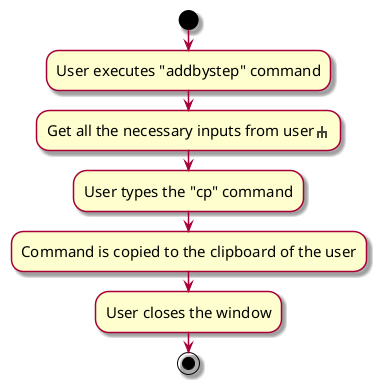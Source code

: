 @startuml

sprite $rake [16x16/8] {
0000000000000000
0000000jj0000000
0000000jj0000000
0005555jj5555000
000jjeejjeejj000
000jj00jj00jj000
000jj00jj00jj000
0000000000000000
}
skin rose
skinparam ActivityFontSize 15
skinparam ArrowFontSize 12
start
:User executes "addbystep" command;
:Get all the necessary inputs from user<$rake>;
:User types the "cp" command;
:Command is copied to the clipboard of the user;
:User closes the window;


stop
@enduml
